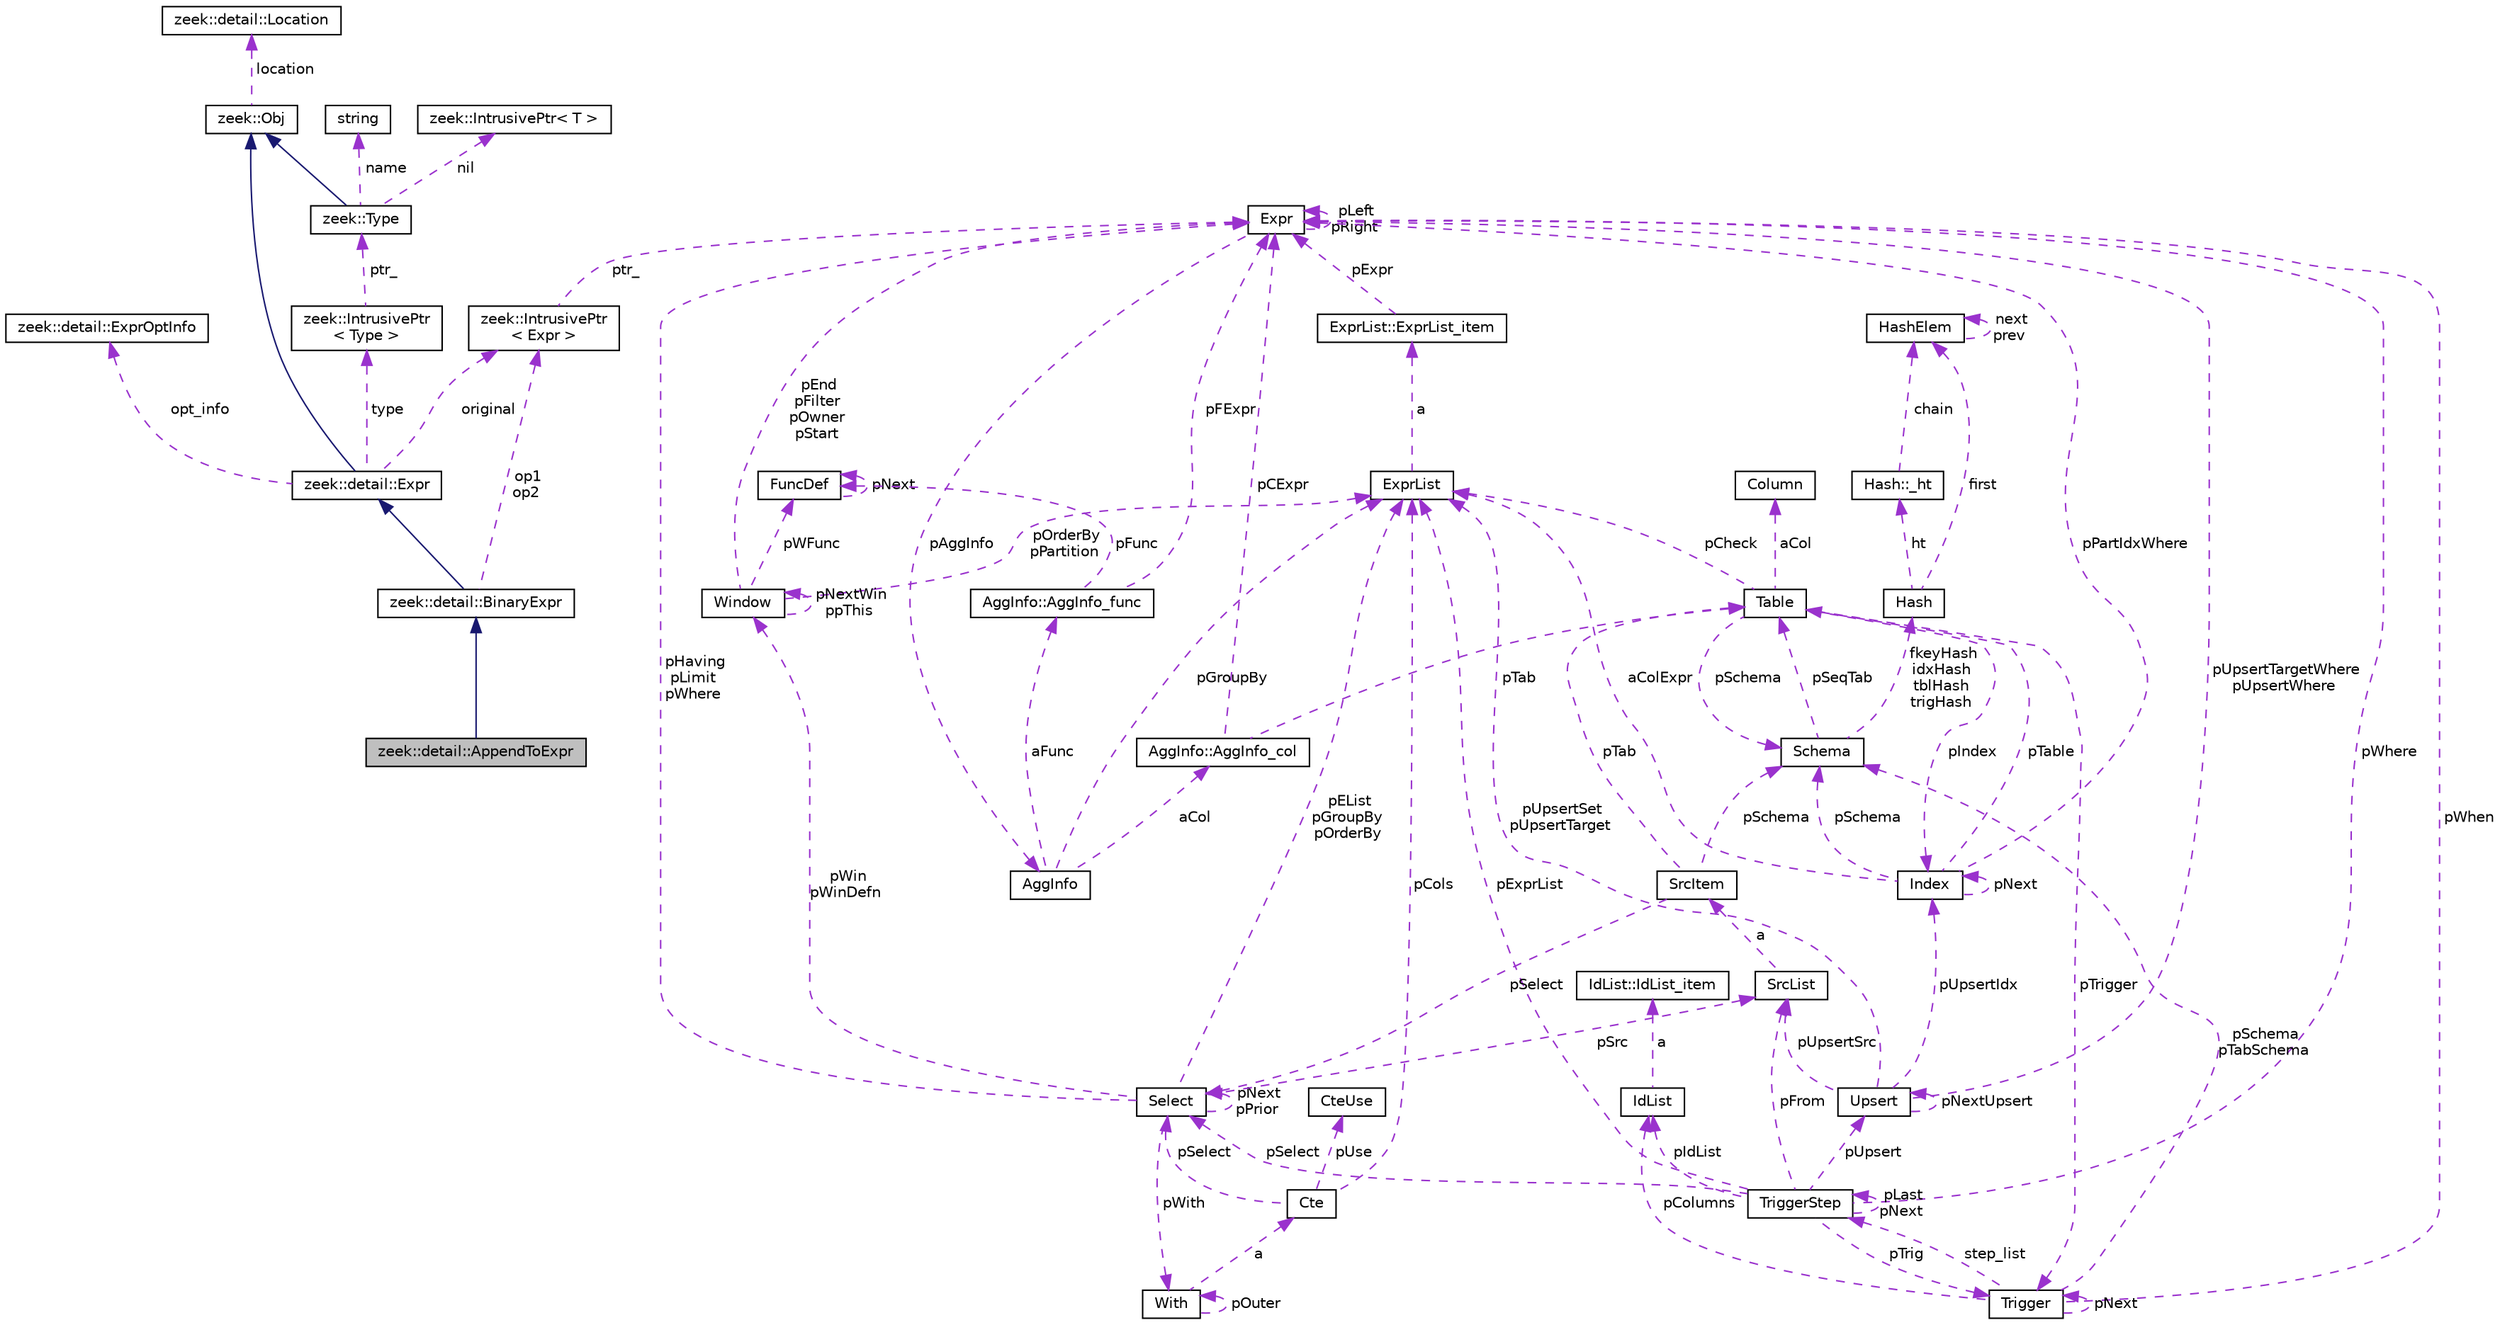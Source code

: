 digraph "zeek::detail::AppendToExpr"
{
 // LATEX_PDF_SIZE
  edge [fontname="Helvetica",fontsize="10",labelfontname="Helvetica",labelfontsize="10"];
  node [fontname="Helvetica",fontsize="10",shape=record];
  Node1 [label="zeek::detail::AppendToExpr",height=0.2,width=0.4,color="black", fillcolor="grey75", style="filled", fontcolor="black",tooltip=" "];
  Node2 -> Node1 [dir="back",color="midnightblue",fontsize="10",style="solid",fontname="Helvetica"];
  Node2 [label="zeek::detail::BinaryExpr",height=0.2,width=0.4,color="black", fillcolor="white", style="filled",URL="$da/df9/classzeek_1_1detail_1_1BinaryExpr.html",tooltip=" "];
  Node3 -> Node2 [dir="back",color="midnightblue",fontsize="10",style="solid",fontname="Helvetica"];
  Node3 [label="zeek::detail::Expr",height=0.2,width=0.4,color="black", fillcolor="white", style="filled",URL="$dc/d54/classzeek_1_1detail_1_1Expr.html",tooltip=" "];
  Node4 -> Node3 [dir="back",color="midnightblue",fontsize="10",style="solid",fontname="Helvetica"];
  Node4 [label="zeek::Obj",height=0.2,width=0.4,color="black", fillcolor="white", style="filled",URL="$dd/df1/classzeek_1_1Obj.html",tooltip=" "];
  Node5 -> Node4 [dir="back",color="darkorchid3",fontsize="10",style="dashed",label=" location" ,fontname="Helvetica"];
  Node5 [label="zeek::detail::Location",height=0.2,width=0.4,color="black", fillcolor="white", style="filled",URL="$d5/d1d/classzeek_1_1detail_1_1Location.html",tooltip=" "];
  Node6 -> Node3 [dir="back",color="darkorchid3",fontsize="10",style="dashed",label=" type" ,fontname="Helvetica"];
  Node6 [label="zeek::IntrusivePtr\l\< Type \>",height=0.2,width=0.4,color="black", fillcolor="white", style="filled",URL="$d6/dba/classzeek_1_1IntrusivePtr.html",tooltip=" "];
  Node7 -> Node6 [dir="back",color="darkorchid3",fontsize="10",style="dashed",label=" ptr_" ,fontname="Helvetica"];
  Node7 [label="zeek::Type",height=0.2,width=0.4,color="black", fillcolor="white", style="filled",URL="$d0/d4f/classzeek_1_1Type.html",tooltip=" "];
  Node4 -> Node7 [dir="back",color="midnightblue",fontsize="10",style="solid",fontname="Helvetica"];
  Node8 -> Node7 [dir="back",color="darkorchid3",fontsize="10",style="dashed",label=" nil" ,fontname="Helvetica"];
  Node8 [label="zeek::IntrusivePtr\< T \>",height=0.2,width=0.4,color="black", fillcolor="white", style="filled",URL="$d6/dba/classzeek_1_1IntrusivePtr.html",tooltip=" "];
  Node9 -> Node7 [dir="back",color="darkorchid3",fontsize="10",style="dashed",label=" name" ,fontname="Helvetica"];
  Node9 [label="string",height=0.2,width=0.4,color="black", fillcolor="white", style="filled",tooltip=" "];
  Node10 -> Node3 [dir="back",color="darkorchid3",fontsize="10",style="dashed",label=" original" ,fontname="Helvetica"];
  Node10 [label="zeek::IntrusivePtr\l\< Expr \>",height=0.2,width=0.4,color="black", fillcolor="white", style="filled",URL="$d6/dba/classzeek_1_1IntrusivePtr.html",tooltip=" "];
  Node11 -> Node10 [dir="back",color="darkorchid3",fontsize="10",style="dashed",label=" ptr_" ,fontname="Helvetica"];
  Node11 [label="Expr",height=0.2,width=0.4,color="black", fillcolor="white", style="filled",URL="$db/d1b/sqlite3_8c.html#d4/dfb/structExpr",tooltip=" "];
  Node11 -> Node11 [dir="back",color="darkorchid3",fontsize="10",style="dashed",label=" pLeft\npRight" ,fontname="Helvetica"];
  Node12 -> Node11 [dir="back",color="darkorchid3",fontsize="10",style="dashed",label=" pAggInfo" ,fontname="Helvetica"];
  Node12 [label="AggInfo",height=0.2,width=0.4,color="black", fillcolor="white", style="filled",URL="$db/d1b/sqlite3_8c.html#d2/dc8/structAggInfo",tooltip=" "];
  Node13 -> Node12 [dir="back",color="darkorchid3",fontsize="10",style="dashed",label=" pGroupBy" ,fontname="Helvetica"];
  Node13 [label="ExprList",height=0.2,width=0.4,color="black", fillcolor="white", style="filled",URL="$db/d1b/sqlite3_8c.html#d5/d5c/structExprList",tooltip=" "];
  Node14 -> Node13 [dir="back",color="darkorchid3",fontsize="10",style="dashed",label=" a" ,fontname="Helvetica"];
  Node14 [label="ExprList::ExprList_item",height=0.2,width=0.4,color="black", fillcolor="white", style="filled",URL="$db/d1b/sqlite3_8c.html#d8/dae/structExprList_1_1ExprList__item",tooltip=" "];
  Node11 -> Node14 [dir="back",color="darkorchid3",fontsize="10",style="dashed",label=" pExpr" ,fontname="Helvetica"];
  Node15 -> Node12 [dir="back",color="darkorchid3",fontsize="10",style="dashed",label=" aCol" ,fontname="Helvetica"];
  Node15 [label="AggInfo::AggInfo_col",height=0.2,width=0.4,color="black", fillcolor="white", style="filled",URL="$db/d1b/sqlite3_8c.html#d6/d3a/structAggInfo_1_1AggInfo__col",tooltip=" "];
  Node16 -> Node15 [dir="back",color="darkorchid3",fontsize="10",style="dashed",label=" pTab" ,fontname="Helvetica"];
  Node16 [label="Table",height=0.2,width=0.4,color="black", fillcolor="white", style="filled",URL="$db/d1b/sqlite3_8c.html#dc/dcb/structTable",tooltip=" "];
  Node17 -> Node16 [dir="back",color="darkorchid3",fontsize="10",style="dashed",label=" aCol" ,fontname="Helvetica"];
  Node17 [label="Column",height=0.2,width=0.4,color="black", fillcolor="white", style="filled",URL="$db/d1b/sqlite3_8c.html#dc/dc1/structColumn",tooltip=" "];
  Node18 -> Node16 [dir="back",color="darkorchid3",fontsize="10",style="dashed",label=" pIndex" ,fontname="Helvetica"];
  Node18 [label="Index",height=0.2,width=0.4,color="black", fillcolor="white", style="filled",URL="$db/d1b/sqlite3_8c.html#df/d86/structIndex",tooltip=" "];
  Node16 -> Node18 [dir="back",color="darkorchid3",fontsize="10",style="dashed",label=" pTable" ,fontname="Helvetica"];
  Node18 -> Node18 [dir="back",color="darkorchid3",fontsize="10",style="dashed",label=" pNext" ,fontname="Helvetica"];
  Node19 -> Node18 [dir="back",color="darkorchid3",fontsize="10",style="dashed",label=" pSchema" ,fontname="Helvetica"];
  Node19 [label="Schema",height=0.2,width=0.4,color="black", fillcolor="white", style="filled",URL="$db/d1b/sqlite3_8c.html#d8/db0/structSchema",tooltip=" "];
  Node20 -> Node19 [dir="back",color="darkorchid3",fontsize="10",style="dashed",label=" fkeyHash\nidxHash\ntblHash\ntrigHash" ,fontname="Helvetica"];
  Node20 [label="Hash",height=0.2,width=0.4,color="black", fillcolor="white", style="filled",URL="$db/d1b/sqlite3_8c.html#d1/dbe/structHash",tooltip=" "];
  Node21 -> Node20 [dir="back",color="darkorchid3",fontsize="10",style="dashed",label=" first" ,fontname="Helvetica"];
  Node21 [label="HashElem",height=0.2,width=0.4,color="black", fillcolor="white", style="filled",URL="$db/d1b/sqlite3_8c.html#da/d21/structHashElem",tooltip=" "];
  Node21 -> Node21 [dir="back",color="darkorchid3",fontsize="10",style="dashed",label=" next\nprev" ,fontname="Helvetica"];
  Node22 -> Node20 [dir="back",color="darkorchid3",fontsize="10",style="dashed",label=" ht" ,fontname="Helvetica"];
  Node22 [label="Hash::_ht",height=0.2,width=0.4,color="black", fillcolor="white", style="filled",URL="$db/d1b/sqlite3_8c.html#d7/d1f/structHash_1_1__ht",tooltip=" "];
  Node21 -> Node22 [dir="back",color="darkorchid3",fontsize="10",style="dashed",label=" chain" ,fontname="Helvetica"];
  Node16 -> Node19 [dir="back",color="darkorchid3",fontsize="10",style="dashed",label=" pSeqTab" ,fontname="Helvetica"];
  Node11 -> Node18 [dir="back",color="darkorchid3",fontsize="10",style="dashed",label=" pPartIdxWhere" ,fontname="Helvetica"];
  Node13 -> Node18 [dir="back",color="darkorchid3",fontsize="10",style="dashed",label=" aColExpr" ,fontname="Helvetica"];
  Node13 -> Node16 [dir="back",color="darkorchid3",fontsize="10",style="dashed",label=" pCheck" ,fontname="Helvetica"];
  Node23 -> Node16 [dir="back",color="darkorchid3",fontsize="10",style="dashed",label=" pTrigger" ,fontname="Helvetica"];
  Node23 [label="Trigger",height=0.2,width=0.4,color="black", fillcolor="white", style="filled",URL="$db/d1b/sqlite3_8c.html#dc/d15/structTrigger",tooltip=" "];
  Node11 -> Node23 [dir="back",color="darkorchid3",fontsize="10",style="dashed",label=" pWhen" ,fontname="Helvetica"];
  Node24 -> Node23 [dir="back",color="darkorchid3",fontsize="10",style="dashed",label=" pColumns" ,fontname="Helvetica"];
  Node24 [label="IdList",height=0.2,width=0.4,color="black", fillcolor="white", style="filled",URL="$db/d1b/sqlite3_8c.html#da/d69/structIdList",tooltip=" "];
  Node25 -> Node24 [dir="back",color="darkorchid3",fontsize="10",style="dashed",label=" a" ,fontname="Helvetica"];
  Node25 [label="IdList::IdList_item",height=0.2,width=0.4,color="black", fillcolor="white", style="filled",URL="$db/d1b/sqlite3_8c.html#d4/dc3/structIdList_1_1IdList__item",tooltip=" "];
  Node19 -> Node23 [dir="back",color="darkorchid3",fontsize="10",style="dashed",label=" pSchema\npTabSchema" ,fontname="Helvetica"];
  Node26 -> Node23 [dir="back",color="darkorchid3",fontsize="10",style="dashed",label=" step_list" ,fontname="Helvetica"];
  Node26 [label="TriggerStep",height=0.2,width=0.4,color="black", fillcolor="white", style="filled",URL="$db/d1b/sqlite3_8c.html#d5/da5/structTriggerStep",tooltip=" "];
  Node23 -> Node26 [dir="back",color="darkorchid3",fontsize="10",style="dashed",label=" pTrig" ,fontname="Helvetica"];
  Node27 -> Node26 [dir="back",color="darkorchid3",fontsize="10",style="dashed",label=" pSelect" ,fontname="Helvetica"];
  Node27 [label="Select",height=0.2,width=0.4,color="black", fillcolor="white", style="filled",URL="$db/d1b/sqlite3_8c.html#dd/d39/structSelect",tooltip=" "];
  Node13 -> Node27 [dir="back",color="darkorchid3",fontsize="10",style="dashed",label=" pEList\npGroupBy\npOrderBy" ,fontname="Helvetica"];
  Node28 -> Node27 [dir="back",color="darkorchid3",fontsize="10",style="dashed",label=" pSrc" ,fontname="Helvetica"];
  Node28 [label="SrcList",height=0.2,width=0.4,color="black", fillcolor="white", style="filled",URL="$db/d1b/sqlite3_8c.html#de/deb/structSrcList",tooltip=" "];
  Node29 -> Node28 [dir="back",color="darkorchid3",fontsize="10",style="dashed",label=" a" ,fontname="Helvetica"];
  Node29 [label="SrcItem",height=0.2,width=0.4,color="black", fillcolor="white", style="filled",URL="$db/d1b/sqlite3_8c.html#d0/d26/structSrcItem",tooltip=" "];
  Node19 -> Node29 [dir="back",color="darkorchid3",fontsize="10",style="dashed",label=" pSchema" ,fontname="Helvetica"];
  Node16 -> Node29 [dir="back",color="darkorchid3",fontsize="10",style="dashed",label=" pTab" ,fontname="Helvetica"];
  Node27 -> Node29 [dir="back",color="darkorchid3",fontsize="10",style="dashed",label=" pSelect" ,fontname="Helvetica"];
  Node11 -> Node27 [dir="back",color="darkorchid3",fontsize="10",style="dashed",label=" pHaving\npLimit\npWhere" ,fontname="Helvetica"];
  Node27 -> Node27 [dir="back",color="darkorchid3",fontsize="10",style="dashed",label=" pNext\npPrior" ,fontname="Helvetica"];
  Node30 -> Node27 [dir="back",color="darkorchid3",fontsize="10",style="dashed",label=" pWith" ,fontname="Helvetica"];
  Node30 [label="With",height=0.2,width=0.4,color="black", fillcolor="white", style="filled",URL="$db/d1b/sqlite3_8c.html#df/d70/structWith",tooltip=" "];
  Node30 -> Node30 [dir="back",color="darkorchid3",fontsize="10",style="dashed",label=" pOuter" ,fontname="Helvetica"];
  Node31 -> Node30 [dir="back",color="darkorchid3",fontsize="10",style="dashed",label=" a" ,fontname="Helvetica"];
  Node31 [label="Cte",height=0.2,width=0.4,color="black", fillcolor="white", style="filled",URL="$db/d1b/sqlite3_8c.html#da/dbd/structCte",tooltip=" "];
  Node13 -> Node31 [dir="back",color="darkorchid3",fontsize="10",style="dashed",label=" pCols" ,fontname="Helvetica"];
  Node27 -> Node31 [dir="back",color="darkorchid3",fontsize="10",style="dashed",label=" pSelect" ,fontname="Helvetica"];
  Node32 -> Node31 [dir="back",color="darkorchid3",fontsize="10",style="dashed",label=" pUse" ,fontname="Helvetica"];
  Node32 [label="CteUse",height=0.2,width=0.4,color="black", fillcolor="white", style="filled",URL="$db/d1b/sqlite3_8c.html#d1/d27/structCteUse",tooltip=" "];
  Node33 -> Node27 [dir="back",color="darkorchid3",fontsize="10",style="dashed",label=" pWin\npWinDefn" ,fontname="Helvetica"];
  Node33 [label="Window",height=0.2,width=0.4,color="black", fillcolor="white", style="filled",URL="$db/d1b/sqlite3_8c.html#d6/d08/structWindow",tooltip=" "];
  Node13 -> Node33 [dir="back",color="darkorchid3",fontsize="10",style="dashed",label=" pOrderBy\npPartition" ,fontname="Helvetica"];
  Node11 -> Node33 [dir="back",color="darkorchid3",fontsize="10",style="dashed",label=" pEnd\npFilter\npOwner\npStart" ,fontname="Helvetica"];
  Node33 -> Node33 [dir="back",color="darkorchid3",fontsize="10",style="dashed",label=" pNextWin\nppThis" ,fontname="Helvetica"];
  Node34 -> Node33 [dir="back",color="darkorchid3",fontsize="10",style="dashed",label=" pWFunc" ,fontname="Helvetica"];
  Node34 [label="FuncDef",height=0.2,width=0.4,color="black", fillcolor="white", style="filled",URL="$d1/d3a/structFuncDef.html",tooltip=" "];
  Node34 -> Node34 [dir="back",color="darkorchid3",fontsize="10",style="dashed",label=" pNext" ,fontname="Helvetica"];
  Node28 -> Node26 [dir="back",color="darkorchid3",fontsize="10",style="dashed",label=" pFrom" ,fontname="Helvetica"];
  Node11 -> Node26 [dir="back",color="darkorchid3",fontsize="10",style="dashed",label=" pWhere" ,fontname="Helvetica"];
  Node13 -> Node26 [dir="back",color="darkorchid3",fontsize="10",style="dashed",label=" pExprList" ,fontname="Helvetica"];
  Node24 -> Node26 [dir="back",color="darkorchid3",fontsize="10",style="dashed",label=" pIdList" ,fontname="Helvetica"];
  Node35 -> Node26 [dir="back",color="darkorchid3",fontsize="10",style="dashed",label=" pUpsert" ,fontname="Helvetica"];
  Node35 [label="Upsert",height=0.2,width=0.4,color="black", fillcolor="white", style="filled",URL="$db/d1b/sqlite3_8c.html#da/d8e/structUpsert",tooltip=" "];
  Node13 -> Node35 [dir="back",color="darkorchid3",fontsize="10",style="dashed",label=" pUpsertSet\npUpsertTarget" ,fontname="Helvetica"];
  Node11 -> Node35 [dir="back",color="darkorchid3",fontsize="10",style="dashed",label=" pUpsertTargetWhere\npUpsertWhere" ,fontname="Helvetica"];
  Node35 -> Node35 [dir="back",color="darkorchid3",fontsize="10",style="dashed",label=" pNextUpsert" ,fontname="Helvetica"];
  Node18 -> Node35 [dir="back",color="darkorchid3",fontsize="10",style="dashed",label=" pUpsertIdx" ,fontname="Helvetica"];
  Node28 -> Node35 [dir="back",color="darkorchid3",fontsize="10",style="dashed",label=" pUpsertSrc" ,fontname="Helvetica"];
  Node26 -> Node26 [dir="back",color="darkorchid3",fontsize="10",style="dashed",label=" pLast\npNext" ,fontname="Helvetica"];
  Node23 -> Node23 [dir="back",color="darkorchid3",fontsize="10",style="dashed",label=" pNext" ,fontname="Helvetica"];
  Node19 -> Node16 [dir="back",color="darkorchid3",fontsize="10",style="dashed",label=" pSchema" ,fontname="Helvetica"];
  Node11 -> Node15 [dir="back",color="darkorchid3",fontsize="10",style="dashed",label=" pCExpr" ,fontname="Helvetica"];
  Node36 -> Node12 [dir="back",color="darkorchid3",fontsize="10",style="dashed",label=" aFunc" ,fontname="Helvetica"];
  Node36 [label="AggInfo::AggInfo_func",height=0.2,width=0.4,color="black", fillcolor="white", style="filled",URL="$db/d1b/sqlite3_8c.html#d3/d2e/structAggInfo_1_1AggInfo__func",tooltip=" "];
  Node11 -> Node36 [dir="back",color="darkorchid3",fontsize="10",style="dashed",label=" pFExpr" ,fontname="Helvetica"];
  Node34 -> Node36 [dir="back",color="darkorchid3",fontsize="10",style="dashed",label=" pFunc" ,fontname="Helvetica"];
  Node37 -> Node3 [dir="back",color="darkorchid3",fontsize="10",style="dashed",label=" opt_info" ,fontname="Helvetica"];
  Node37 [label="zeek::detail::ExprOptInfo",height=0.2,width=0.4,color="black", fillcolor="white", style="filled",URL="$d2/d12/namespacezeek_1_1detail.html#de/d9f/classzeek_1_1detail_1_1ExprOptInfo",tooltip=" "];
  Node10 -> Node2 [dir="back",color="darkorchid3",fontsize="10",style="dashed",label=" op1\nop2" ,fontname="Helvetica"];
}

